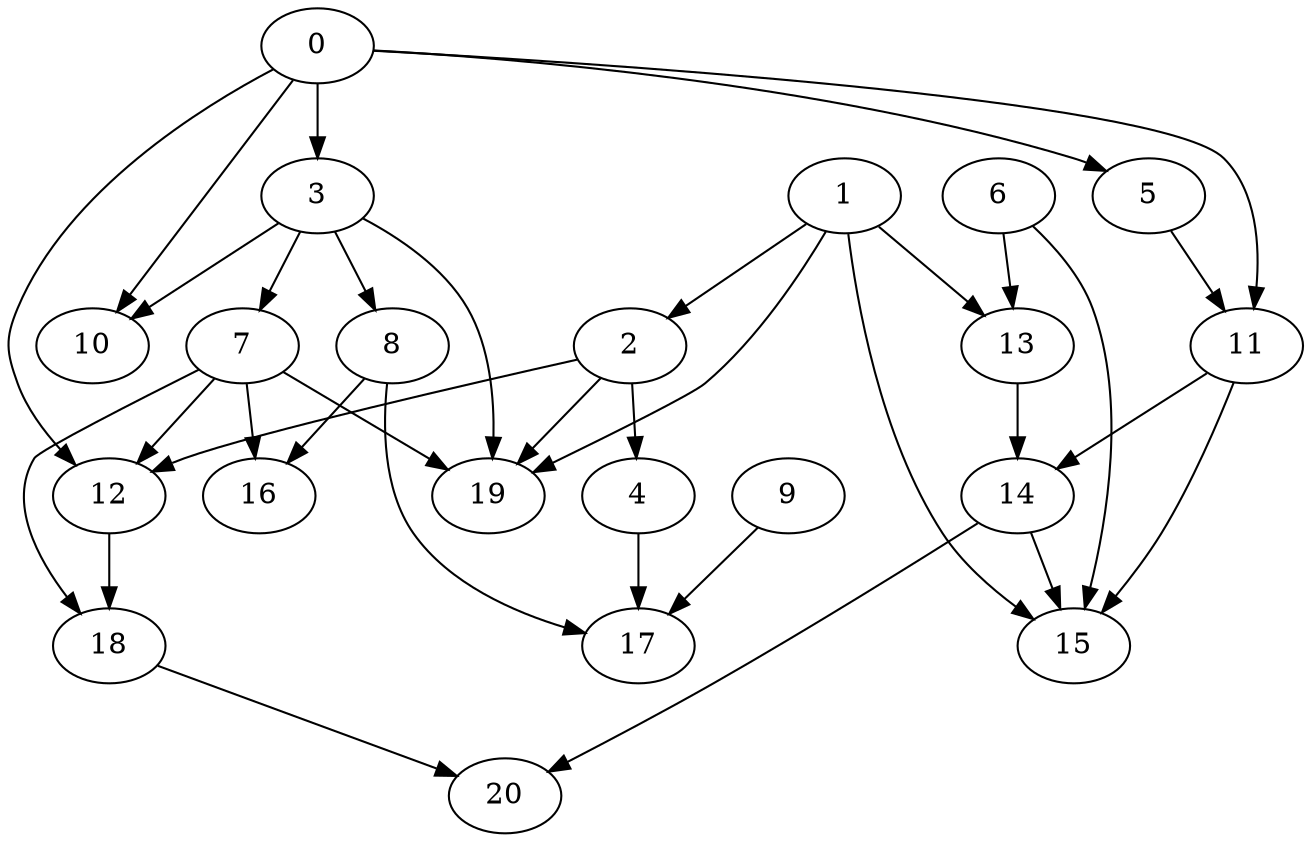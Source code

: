 digraph "Random_Nodes_21_Density_1.62_CCR_9.96_WeightType_Random" {
	graph ["Duplicate states"=0,
		GraphType=Random,
		"Max states in OPEN"=0,
		Modes="120000ms; topo-ordered tasks, ; Pruning: task equivalence, fixed order ready list, ; F-value: ; Optimisation: best schedule length (\
SL) optimisation on equal, ",
		NumberOfTasks=21,
		"Pruned using list schedule length"=83538,
		"States removed from OPEN"=0,
		TargetSystem="Homogeneous-2",
		"Time to schedule (ms)"=820,
		"Total idle time"=2,
		"Total schedule length"=55,
		"Total sequential time"=103,
		"Total states created"=185158
	];
	0	["Finish time"=5,
		Processor=0,
		"Start time"=0,
		Weight=5];
	3	["Finish time"=15,
		Processor=0,
		"Start time"=13,
		Weight=2];
	0 -> 3	[Weight=23];
	5	["Finish time"=9,
		Processor=0,
		"Start time"=5,
		Weight=4];
	0 -> 5	[Weight=28];
	12	["Finish time"=31,
		Processor=0,
		"Start time"=25,
		Weight=6];
	0 -> 12	[Weight=32];
	11	["Finish time"=13,
		Processor=0,
		"Start time"=9,
		Weight=4];
	0 -> 11	[Weight=32];
	10	["Finish time"=22,
		Processor=0,
		"Start time"=18,
		Weight=4];
	0 -> 10	[Weight=18];
	6	["Finish time"=27,
		Processor=1,
		"Start time"=23,
		Weight=4];
	13	["Finish time"=32,
		Processor=1,
		"Start time"=27,
		Weight=5];
	6 -> 13	[Weight=46];
	15	["Finish time"=40,
		Processor=1,
		"Start time"=36,
		Weight=4];
	6 -> 15	[Weight=28];
	7	["Finish time"=25,
		Processor=0,
		"Start time"=22,
		Weight=3];
	3 -> 7	[Weight=28];
	8	["Finish time"=18,
		Processor=0,
		"Start time"=15,
		Weight=3];
	3 -> 8	[Weight=37];
	19	["Finish time"=50,
		Processor=0,
		"Start time"=41,
		Weight=9];
	3 -> 19	[Weight=14];
	3 -> 10	[Weight=46];
	1	["Finish time"=8,
		Processor=1,
		"Start time"=0,
		Weight=8];
	1 -> 13	[Weight=18];
	2	["Finish time"=11,
		Processor=1,
		"Start time"=8,
		Weight=3];
	1 -> 2	[Weight=18];
	1 -> 19	[Weight=32];
	1 -> 15	[Weight=32];
	7 -> 12	[Weight=42];
	18	["Finish time"=33,
		Processor=0,
		"Start time"=31,
		Weight=2];
	7 -> 18	[Weight=42];
	7 -> 19	[Weight=18];
	16	["Finish time"=41,
		Processor=0,
		"Start time"=33,
		Weight=8];
	7 -> 16	[Weight=37];
	5 -> 11	[Weight=32];
	14	["Finish time"=35,
		Processor=1,
		"Start time"=32,
		Weight=3];
	13 -> 14	[Weight=46];
	2 -> 12	[Weight=14];
	4	["Finish time"=15,
		Processor=1,
		"Start time"=11,
		Weight=4];
	2 -> 4	[Weight=42];
	2 -> 19	[Weight=14];
	12 -> 18	[Weight=46];
	11 -> 14	[Weight=18];
	11 -> 15	[Weight=23];
	9	["Finish time"=23,
		Processor=1,
		"Start time"=15,
		Weight=8];
	17	["Finish time"=51,
		Processor=1,
		"Start time"=41,
		Weight=10];
	9 -> 17	[Weight=46];
	8 -> 17	[Weight=23];
	8 -> 16	[Weight=46];
	14 -> 15	[Weight=46];
	20	["Finish time"=55,
		Processor=1,
		"Start time"=51,
		Weight=4];
	14 -> 20	[Weight=23];
	4 -> 17	[Weight=18];
	18 -> 20	[Weight=18];
}
